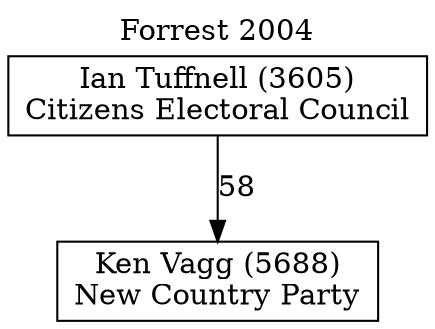 // House preference flow
digraph "Ken Vagg (5688)_Forrest_2004" {
	graph [label="Forrest 2004" labelloc=t mclimit=10]
	node [shape=box]
	"Ken Vagg (5688)" [label="Ken Vagg (5688)
New Country Party"]
	"Ian Tuffnell (3605)" [label="Ian Tuffnell (3605)
Citizens Electoral Council"]
	"Ian Tuffnell (3605)" -> "Ken Vagg (5688)" [label=58]
}
